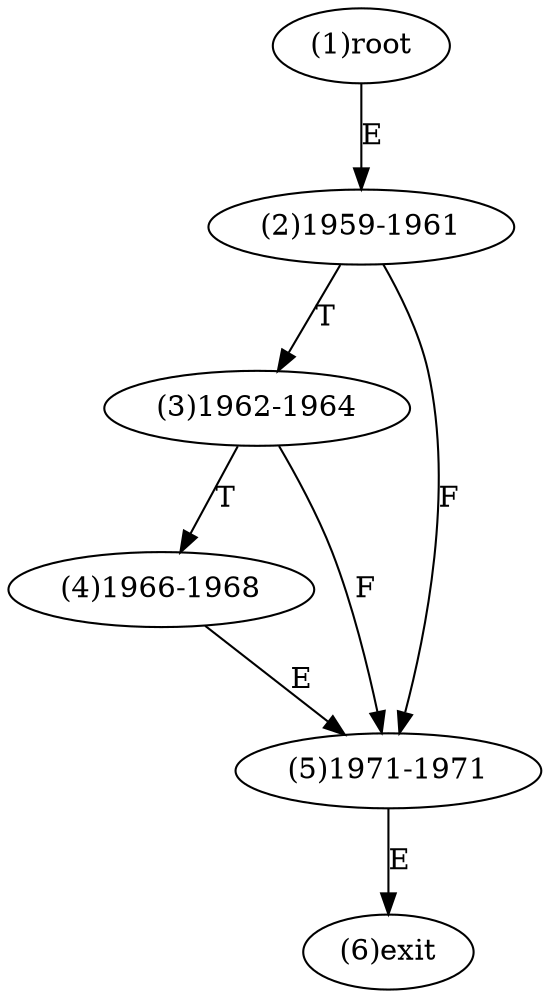 digraph "" { 
1[ label="(1)root"];
2[ label="(2)1959-1961"];
3[ label="(3)1962-1964"];
4[ label="(4)1966-1968"];
5[ label="(5)1971-1971"];
6[ label="(6)exit"];
1->2[ label="E"];
2->5[ label="F"];
2->3[ label="T"];
3->5[ label="F"];
3->4[ label="T"];
4->5[ label="E"];
5->6[ label="E"];
}